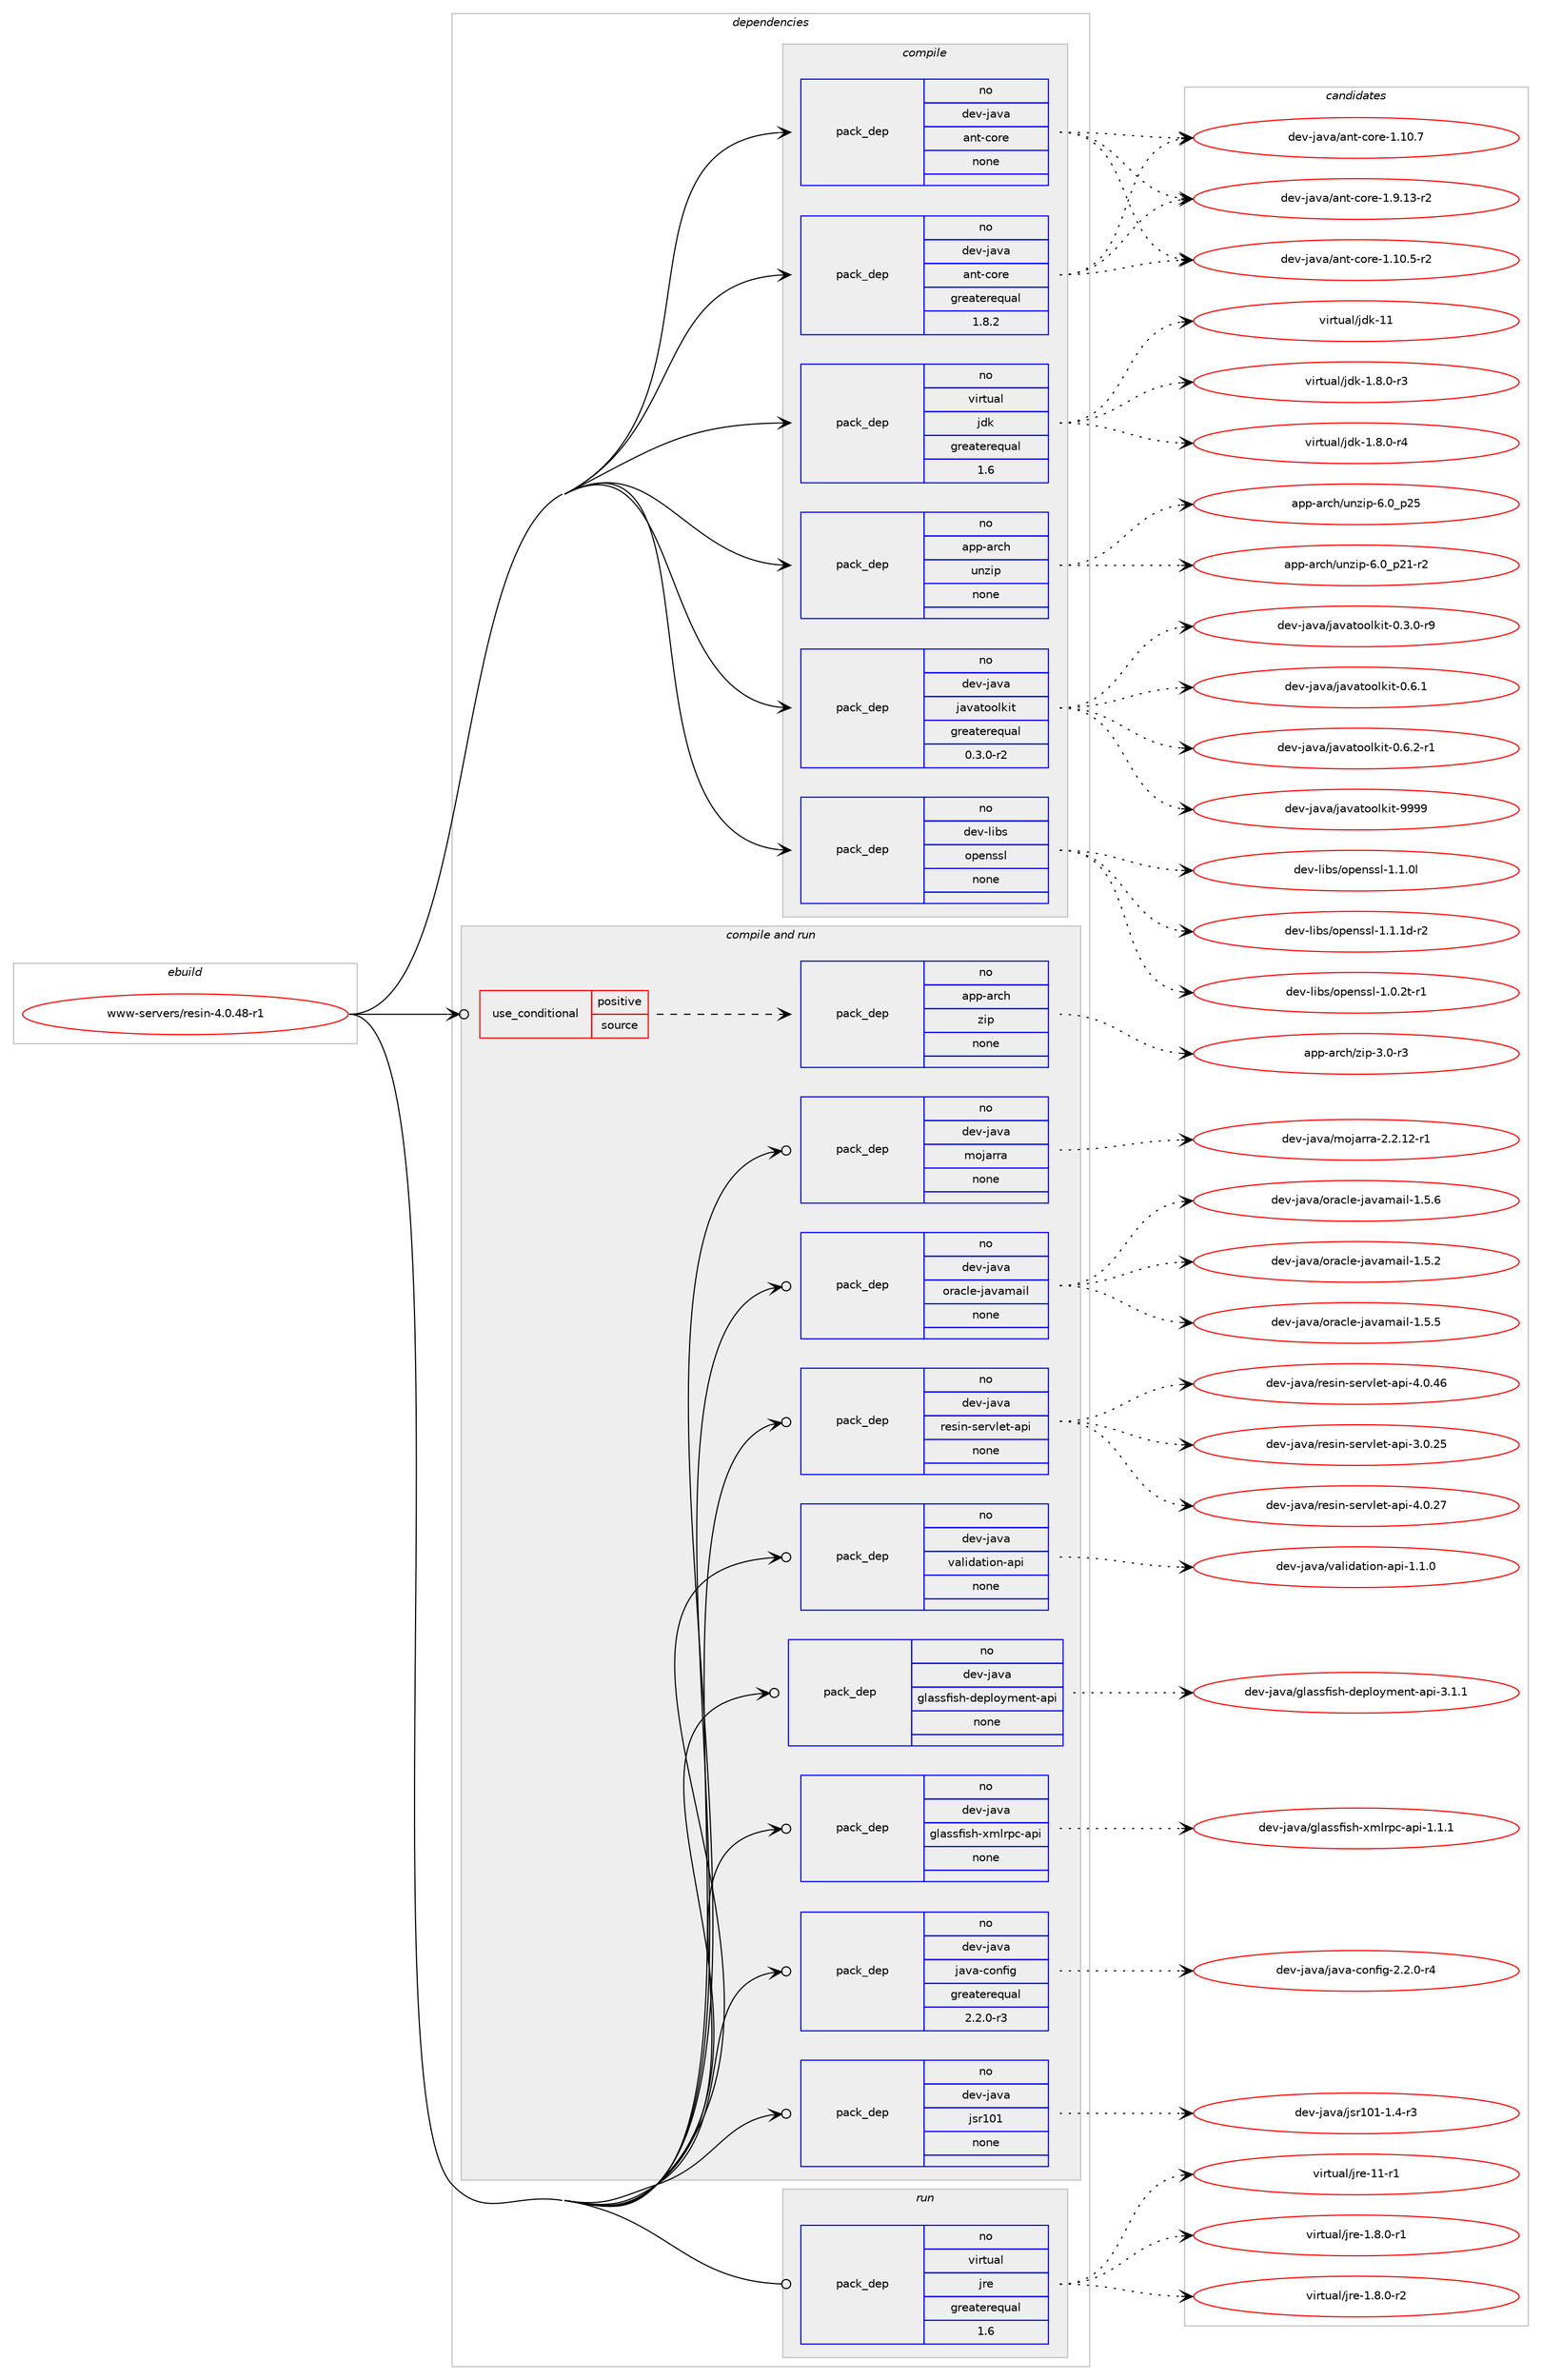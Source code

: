 digraph prolog {

# *************
# Graph options
# *************

newrank=true;
concentrate=true;
compound=true;
graph [rankdir=LR,fontname=Helvetica,fontsize=10,ranksep=1.5];#, ranksep=2.5, nodesep=0.2];
edge  [arrowhead=vee];
node  [fontname=Helvetica,fontsize=10];

# **********
# The ebuild
# **********

subgraph cluster_leftcol {
color=gray;
rank=same;
label=<<i>ebuild</i>>;
id [label="www-servers/resin-4.0.48-r1", color=red, width=4, href="../www-servers/resin-4.0.48-r1.svg"];
}

# ****************
# The dependencies
# ****************

subgraph cluster_midcol {
color=gray;
label=<<i>dependencies</i>>;
subgraph cluster_compile {
fillcolor="#eeeeee";
style=filled;
label=<<i>compile</i>>;
subgraph pack675997 {
dependency910841 [label=<<TABLE BORDER="0" CELLBORDER="1" CELLSPACING="0" CELLPADDING="4" WIDTH="220"><TR><TD ROWSPAN="6" CELLPADDING="30">pack_dep</TD></TR><TR><TD WIDTH="110">no</TD></TR><TR><TD>app-arch</TD></TR><TR><TD>unzip</TD></TR><TR><TD>none</TD></TR><TR><TD></TD></TR></TABLE>>, shape=none, color=blue];
}
id:e -> dependency910841:w [weight=20,style="solid",arrowhead="vee"];
subgraph pack675998 {
dependency910842 [label=<<TABLE BORDER="0" CELLBORDER="1" CELLSPACING="0" CELLPADDING="4" WIDTH="220"><TR><TD ROWSPAN="6" CELLPADDING="30">pack_dep</TD></TR><TR><TD WIDTH="110">no</TD></TR><TR><TD>dev-java</TD></TR><TR><TD>ant-core</TD></TR><TR><TD>greaterequal</TD></TR><TR><TD>1.8.2</TD></TR></TABLE>>, shape=none, color=blue];
}
id:e -> dependency910842:w [weight=20,style="solid",arrowhead="vee"];
subgraph pack675999 {
dependency910843 [label=<<TABLE BORDER="0" CELLBORDER="1" CELLSPACING="0" CELLPADDING="4" WIDTH="220"><TR><TD ROWSPAN="6" CELLPADDING="30">pack_dep</TD></TR><TR><TD WIDTH="110">no</TD></TR><TR><TD>dev-java</TD></TR><TR><TD>ant-core</TD></TR><TR><TD>none</TD></TR><TR><TD></TD></TR></TABLE>>, shape=none, color=blue];
}
id:e -> dependency910843:w [weight=20,style="solid",arrowhead="vee"];
subgraph pack676000 {
dependency910844 [label=<<TABLE BORDER="0" CELLBORDER="1" CELLSPACING="0" CELLPADDING="4" WIDTH="220"><TR><TD ROWSPAN="6" CELLPADDING="30">pack_dep</TD></TR><TR><TD WIDTH="110">no</TD></TR><TR><TD>dev-java</TD></TR><TR><TD>javatoolkit</TD></TR><TR><TD>greaterequal</TD></TR><TR><TD>0.3.0-r2</TD></TR></TABLE>>, shape=none, color=blue];
}
id:e -> dependency910844:w [weight=20,style="solid",arrowhead="vee"];
subgraph pack676001 {
dependency910845 [label=<<TABLE BORDER="0" CELLBORDER="1" CELLSPACING="0" CELLPADDING="4" WIDTH="220"><TR><TD ROWSPAN="6" CELLPADDING="30">pack_dep</TD></TR><TR><TD WIDTH="110">no</TD></TR><TR><TD>dev-libs</TD></TR><TR><TD>openssl</TD></TR><TR><TD>none</TD></TR><TR><TD></TD></TR></TABLE>>, shape=none, color=blue];
}
id:e -> dependency910845:w [weight=20,style="solid",arrowhead="vee"];
subgraph pack676002 {
dependency910846 [label=<<TABLE BORDER="0" CELLBORDER="1" CELLSPACING="0" CELLPADDING="4" WIDTH="220"><TR><TD ROWSPAN="6" CELLPADDING="30">pack_dep</TD></TR><TR><TD WIDTH="110">no</TD></TR><TR><TD>virtual</TD></TR><TR><TD>jdk</TD></TR><TR><TD>greaterequal</TD></TR><TR><TD>1.6</TD></TR></TABLE>>, shape=none, color=blue];
}
id:e -> dependency910846:w [weight=20,style="solid",arrowhead="vee"];
}
subgraph cluster_compileandrun {
fillcolor="#eeeeee";
style=filled;
label=<<i>compile and run</i>>;
subgraph cond218445 {
dependency910847 [label=<<TABLE BORDER="0" CELLBORDER="1" CELLSPACING="0" CELLPADDING="4"><TR><TD ROWSPAN="3" CELLPADDING="10">use_conditional</TD></TR><TR><TD>positive</TD></TR><TR><TD>source</TD></TR></TABLE>>, shape=none, color=red];
subgraph pack676003 {
dependency910848 [label=<<TABLE BORDER="0" CELLBORDER="1" CELLSPACING="0" CELLPADDING="4" WIDTH="220"><TR><TD ROWSPAN="6" CELLPADDING="30">pack_dep</TD></TR><TR><TD WIDTH="110">no</TD></TR><TR><TD>app-arch</TD></TR><TR><TD>zip</TD></TR><TR><TD>none</TD></TR><TR><TD></TD></TR></TABLE>>, shape=none, color=blue];
}
dependency910847:e -> dependency910848:w [weight=20,style="dashed",arrowhead="vee"];
}
id:e -> dependency910847:w [weight=20,style="solid",arrowhead="odotvee"];
subgraph pack676004 {
dependency910849 [label=<<TABLE BORDER="0" CELLBORDER="1" CELLSPACING="0" CELLPADDING="4" WIDTH="220"><TR><TD ROWSPAN="6" CELLPADDING="30">pack_dep</TD></TR><TR><TD WIDTH="110">no</TD></TR><TR><TD>dev-java</TD></TR><TR><TD>glassfish-deployment-api</TD></TR><TR><TD>none</TD></TR><TR><TD></TD></TR></TABLE>>, shape=none, color=blue];
}
id:e -> dependency910849:w [weight=20,style="solid",arrowhead="odotvee"];
subgraph pack676005 {
dependency910850 [label=<<TABLE BORDER="0" CELLBORDER="1" CELLSPACING="0" CELLPADDING="4" WIDTH="220"><TR><TD ROWSPAN="6" CELLPADDING="30">pack_dep</TD></TR><TR><TD WIDTH="110">no</TD></TR><TR><TD>dev-java</TD></TR><TR><TD>glassfish-xmlrpc-api</TD></TR><TR><TD>none</TD></TR><TR><TD></TD></TR></TABLE>>, shape=none, color=blue];
}
id:e -> dependency910850:w [weight=20,style="solid",arrowhead="odotvee"];
subgraph pack676006 {
dependency910851 [label=<<TABLE BORDER="0" CELLBORDER="1" CELLSPACING="0" CELLPADDING="4" WIDTH="220"><TR><TD ROWSPAN="6" CELLPADDING="30">pack_dep</TD></TR><TR><TD WIDTH="110">no</TD></TR><TR><TD>dev-java</TD></TR><TR><TD>java-config</TD></TR><TR><TD>greaterequal</TD></TR><TR><TD>2.2.0-r3</TD></TR></TABLE>>, shape=none, color=blue];
}
id:e -> dependency910851:w [weight=20,style="solid",arrowhead="odotvee"];
subgraph pack676007 {
dependency910852 [label=<<TABLE BORDER="0" CELLBORDER="1" CELLSPACING="0" CELLPADDING="4" WIDTH="220"><TR><TD ROWSPAN="6" CELLPADDING="30">pack_dep</TD></TR><TR><TD WIDTH="110">no</TD></TR><TR><TD>dev-java</TD></TR><TR><TD>jsr101</TD></TR><TR><TD>none</TD></TR><TR><TD></TD></TR></TABLE>>, shape=none, color=blue];
}
id:e -> dependency910852:w [weight=20,style="solid",arrowhead="odotvee"];
subgraph pack676008 {
dependency910853 [label=<<TABLE BORDER="0" CELLBORDER="1" CELLSPACING="0" CELLPADDING="4" WIDTH="220"><TR><TD ROWSPAN="6" CELLPADDING="30">pack_dep</TD></TR><TR><TD WIDTH="110">no</TD></TR><TR><TD>dev-java</TD></TR><TR><TD>mojarra</TD></TR><TR><TD>none</TD></TR><TR><TD></TD></TR></TABLE>>, shape=none, color=blue];
}
id:e -> dependency910853:w [weight=20,style="solid",arrowhead="odotvee"];
subgraph pack676009 {
dependency910854 [label=<<TABLE BORDER="0" CELLBORDER="1" CELLSPACING="0" CELLPADDING="4" WIDTH="220"><TR><TD ROWSPAN="6" CELLPADDING="30">pack_dep</TD></TR><TR><TD WIDTH="110">no</TD></TR><TR><TD>dev-java</TD></TR><TR><TD>oracle-javamail</TD></TR><TR><TD>none</TD></TR><TR><TD></TD></TR></TABLE>>, shape=none, color=blue];
}
id:e -> dependency910854:w [weight=20,style="solid",arrowhead="odotvee"];
subgraph pack676010 {
dependency910855 [label=<<TABLE BORDER="0" CELLBORDER="1" CELLSPACING="0" CELLPADDING="4" WIDTH="220"><TR><TD ROWSPAN="6" CELLPADDING="30">pack_dep</TD></TR><TR><TD WIDTH="110">no</TD></TR><TR><TD>dev-java</TD></TR><TR><TD>resin-servlet-api</TD></TR><TR><TD>none</TD></TR><TR><TD></TD></TR></TABLE>>, shape=none, color=blue];
}
id:e -> dependency910855:w [weight=20,style="solid",arrowhead="odotvee"];
subgraph pack676011 {
dependency910856 [label=<<TABLE BORDER="0" CELLBORDER="1" CELLSPACING="0" CELLPADDING="4" WIDTH="220"><TR><TD ROWSPAN="6" CELLPADDING="30">pack_dep</TD></TR><TR><TD WIDTH="110">no</TD></TR><TR><TD>dev-java</TD></TR><TR><TD>validation-api</TD></TR><TR><TD>none</TD></TR><TR><TD></TD></TR></TABLE>>, shape=none, color=blue];
}
id:e -> dependency910856:w [weight=20,style="solid",arrowhead="odotvee"];
}
subgraph cluster_run {
fillcolor="#eeeeee";
style=filled;
label=<<i>run</i>>;
subgraph pack676012 {
dependency910857 [label=<<TABLE BORDER="0" CELLBORDER="1" CELLSPACING="0" CELLPADDING="4" WIDTH="220"><TR><TD ROWSPAN="6" CELLPADDING="30">pack_dep</TD></TR><TR><TD WIDTH="110">no</TD></TR><TR><TD>virtual</TD></TR><TR><TD>jre</TD></TR><TR><TD>greaterequal</TD></TR><TR><TD>1.6</TD></TR></TABLE>>, shape=none, color=blue];
}
id:e -> dependency910857:w [weight=20,style="solid",arrowhead="odot"];
}
}

# **************
# The candidates
# **************

subgraph cluster_choices {
rank=same;
color=gray;
label=<<i>candidates</i>>;

subgraph choice675997 {
color=black;
nodesep=1;
choice9711211245971149910447117110122105112455446489511250494511450 [label="app-arch/unzip-6.0_p21-r2", color=red, width=4,href="../app-arch/unzip-6.0_p21-r2.svg"];
choice971121124597114991044711711012210511245544648951125053 [label="app-arch/unzip-6.0_p25", color=red, width=4,href="../app-arch/unzip-6.0_p25.svg"];
dependency910841:e -> choice9711211245971149910447117110122105112455446489511250494511450:w [style=dotted,weight="100"];
dependency910841:e -> choice971121124597114991044711711012210511245544648951125053:w [style=dotted,weight="100"];
}
subgraph choice675998 {
color=black;
nodesep=1;
choice10010111845106971189747971101164599111114101454946494846534511450 [label="dev-java/ant-core-1.10.5-r2", color=red, width=4,href="../dev-java/ant-core-1.10.5-r2.svg"];
choice1001011184510697118974797110116459911111410145494649484655 [label="dev-java/ant-core-1.10.7", color=red, width=4,href="../dev-java/ant-core-1.10.7.svg"];
choice10010111845106971189747971101164599111114101454946574649514511450 [label="dev-java/ant-core-1.9.13-r2", color=red, width=4,href="../dev-java/ant-core-1.9.13-r2.svg"];
dependency910842:e -> choice10010111845106971189747971101164599111114101454946494846534511450:w [style=dotted,weight="100"];
dependency910842:e -> choice1001011184510697118974797110116459911111410145494649484655:w [style=dotted,weight="100"];
dependency910842:e -> choice10010111845106971189747971101164599111114101454946574649514511450:w [style=dotted,weight="100"];
}
subgraph choice675999 {
color=black;
nodesep=1;
choice10010111845106971189747971101164599111114101454946494846534511450 [label="dev-java/ant-core-1.10.5-r2", color=red, width=4,href="../dev-java/ant-core-1.10.5-r2.svg"];
choice1001011184510697118974797110116459911111410145494649484655 [label="dev-java/ant-core-1.10.7", color=red, width=4,href="../dev-java/ant-core-1.10.7.svg"];
choice10010111845106971189747971101164599111114101454946574649514511450 [label="dev-java/ant-core-1.9.13-r2", color=red, width=4,href="../dev-java/ant-core-1.9.13-r2.svg"];
dependency910843:e -> choice10010111845106971189747971101164599111114101454946494846534511450:w [style=dotted,weight="100"];
dependency910843:e -> choice1001011184510697118974797110116459911111410145494649484655:w [style=dotted,weight="100"];
dependency910843:e -> choice10010111845106971189747971101164599111114101454946574649514511450:w [style=dotted,weight="100"];
}
subgraph choice676000 {
color=black;
nodesep=1;
choice1001011184510697118974710697118971161111111081071051164548465146484511457 [label="dev-java/javatoolkit-0.3.0-r9", color=red, width=4,href="../dev-java/javatoolkit-0.3.0-r9.svg"];
choice100101118451069711897471069711897116111111108107105116454846544649 [label="dev-java/javatoolkit-0.6.1", color=red, width=4,href="../dev-java/javatoolkit-0.6.1.svg"];
choice1001011184510697118974710697118971161111111081071051164548465446504511449 [label="dev-java/javatoolkit-0.6.2-r1", color=red, width=4,href="../dev-java/javatoolkit-0.6.2-r1.svg"];
choice1001011184510697118974710697118971161111111081071051164557575757 [label="dev-java/javatoolkit-9999", color=red, width=4,href="../dev-java/javatoolkit-9999.svg"];
dependency910844:e -> choice1001011184510697118974710697118971161111111081071051164548465146484511457:w [style=dotted,weight="100"];
dependency910844:e -> choice100101118451069711897471069711897116111111108107105116454846544649:w [style=dotted,weight="100"];
dependency910844:e -> choice1001011184510697118974710697118971161111111081071051164548465446504511449:w [style=dotted,weight="100"];
dependency910844:e -> choice1001011184510697118974710697118971161111111081071051164557575757:w [style=dotted,weight="100"];
}
subgraph choice676001 {
color=black;
nodesep=1;
choice1001011184510810598115471111121011101151151084549464846501164511449 [label="dev-libs/openssl-1.0.2t-r1", color=red, width=4,href="../dev-libs/openssl-1.0.2t-r1.svg"];
choice100101118451081059811547111112101110115115108454946494648108 [label="dev-libs/openssl-1.1.0l", color=red, width=4,href="../dev-libs/openssl-1.1.0l.svg"];
choice1001011184510810598115471111121011101151151084549464946491004511450 [label="dev-libs/openssl-1.1.1d-r2", color=red, width=4,href="../dev-libs/openssl-1.1.1d-r2.svg"];
dependency910845:e -> choice1001011184510810598115471111121011101151151084549464846501164511449:w [style=dotted,weight="100"];
dependency910845:e -> choice100101118451081059811547111112101110115115108454946494648108:w [style=dotted,weight="100"];
dependency910845:e -> choice1001011184510810598115471111121011101151151084549464946491004511450:w [style=dotted,weight="100"];
}
subgraph choice676002 {
color=black;
nodesep=1;
choice11810511411611797108471061001074549465646484511451 [label="virtual/jdk-1.8.0-r3", color=red, width=4,href="../virtual/jdk-1.8.0-r3.svg"];
choice11810511411611797108471061001074549465646484511452 [label="virtual/jdk-1.8.0-r4", color=red, width=4,href="../virtual/jdk-1.8.0-r4.svg"];
choice1181051141161179710847106100107454949 [label="virtual/jdk-11", color=red, width=4,href="../virtual/jdk-11.svg"];
dependency910846:e -> choice11810511411611797108471061001074549465646484511451:w [style=dotted,weight="100"];
dependency910846:e -> choice11810511411611797108471061001074549465646484511452:w [style=dotted,weight="100"];
dependency910846:e -> choice1181051141161179710847106100107454949:w [style=dotted,weight="100"];
}
subgraph choice676003 {
color=black;
nodesep=1;
choice9711211245971149910447122105112455146484511451 [label="app-arch/zip-3.0-r3", color=red, width=4,href="../app-arch/zip-3.0-r3.svg"];
dependency910848:e -> choice9711211245971149910447122105112455146484511451:w [style=dotted,weight="100"];
}
subgraph choice676004 {
color=black;
nodesep=1;
choice1001011184510697118974710310897115115102105115104451001011121081111211091011101164597112105455146494649 [label="dev-java/glassfish-deployment-api-3.1.1", color=red, width=4,href="../dev-java/glassfish-deployment-api-3.1.1.svg"];
dependency910849:e -> choice1001011184510697118974710310897115115102105115104451001011121081111211091011101164597112105455146494649:w [style=dotted,weight="100"];
}
subgraph choice676005 {
color=black;
nodesep=1;
choice100101118451069711897471031089711511510210511510445120109108114112994597112105454946494649 [label="dev-java/glassfish-xmlrpc-api-1.1.1", color=red, width=4,href="../dev-java/glassfish-xmlrpc-api-1.1.1.svg"];
dependency910850:e -> choice100101118451069711897471031089711511510210511510445120109108114112994597112105454946494649:w [style=dotted,weight="100"];
}
subgraph choice676006 {
color=black;
nodesep=1;
choice10010111845106971189747106971189745991111101021051034550465046484511452 [label="dev-java/java-config-2.2.0-r4", color=red, width=4,href="../dev-java/java-config-2.2.0-r4.svg"];
dependency910851:e -> choice10010111845106971189747106971189745991111101021051034550465046484511452:w [style=dotted,weight="100"];
}
subgraph choice676007 {
color=black;
nodesep=1;
choice10010111845106971189747106115114494849454946524511451 [label="dev-java/jsr101-1.4-r3", color=red, width=4,href="../dev-java/jsr101-1.4-r3.svg"];
dependency910852:e -> choice10010111845106971189747106115114494849454946524511451:w [style=dotted,weight="100"];
}
subgraph choice676008 {
color=black;
nodesep=1;
choice100101118451069711897471091111069711411497455046504649504511449 [label="dev-java/mojarra-2.2.12-r1", color=red, width=4,href="../dev-java/mojarra-2.2.12-r1.svg"];
dependency910853:e -> choice100101118451069711897471091111069711411497455046504649504511449:w [style=dotted,weight="100"];
}
subgraph choice676009 {
color=black;
nodesep=1;
choice10010111845106971189747111114979910810145106971189710997105108454946534650 [label="dev-java/oracle-javamail-1.5.2", color=red, width=4,href="../dev-java/oracle-javamail-1.5.2.svg"];
choice10010111845106971189747111114979910810145106971189710997105108454946534653 [label="dev-java/oracle-javamail-1.5.5", color=red, width=4,href="../dev-java/oracle-javamail-1.5.5.svg"];
choice10010111845106971189747111114979910810145106971189710997105108454946534654 [label="dev-java/oracle-javamail-1.5.6", color=red, width=4,href="../dev-java/oracle-javamail-1.5.6.svg"];
dependency910854:e -> choice10010111845106971189747111114979910810145106971189710997105108454946534650:w [style=dotted,weight="100"];
dependency910854:e -> choice10010111845106971189747111114979910810145106971189710997105108454946534653:w [style=dotted,weight="100"];
dependency910854:e -> choice10010111845106971189747111114979910810145106971189710997105108454946534654:w [style=dotted,weight="100"];
}
subgraph choice676010 {
color=black;
nodesep=1;
choice1001011184510697118974711410111510511045115101114118108101116459711210545514648465053 [label="dev-java/resin-servlet-api-3.0.25", color=red, width=4,href="../dev-java/resin-servlet-api-3.0.25.svg"];
choice1001011184510697118974711410111510511045115101114118108101116459711210545524648465055 [label="dev-java/resin-servlet-api-4.0.27", color=red, width=4,href="../dev-java/resin-servlet-api-4.0.27.svg"];
choice1001011184510697118974711410111510511045115101114118108101116459711210545524648465254 [label="dev-java/resin-servlet-api-4.0.46", color=red, width=4,href="../dev-java/resin-servlet-api-4.0.46.svg"];
dependency910855:e -> choice1001011184510697118974711410111510511045115101114118108101116459711210545514648465053:w [style=dotted,weight="100"];
dependency910855:e -> choice1001011184510697118974711410111510511045115101114118108101116459711210545524648465055:w [style=dotted,weight="100"];
dependency910855:e -> choice1001011184510697118974711410111510511045115101114118108101116459711210545524648465254:w [style=dotted,weight="100"];
}
subgraph choice676011 {
color=black;
nodesep=1;
choice1001011184510697118974711897108105100971161051111104597112105454946494648 [label="dev-java/validation-api-1.1.0", color=red, width=4,href="../dev-java/validation-api-1.1.0.svg"];
dependency910856:e -> choice1001011184510697118974711897108105100971161051111104597112105454946494648:w [style=dotted,weight="100"];
}
subgraph choice676012 {
color=black;
nodesep=1;
choice11810511411611797108471061141014549465646484511449 [label="virtual/jre-1.8.0-r1", color=red, width=4,href="../virtual/jre-1.8.0-r1.svg"];
choice11810511411611797108471061141014549465646484511450 [label="virtual/jre-1.8.0-r2", color=red, width=4,href="../virtual/jre-1.8.0-r2.svg"];
choice11810511411611797108471061141014549494511449 [label="virtual/jre-11-r1", color=red, width=4,href="../virtual/jre-11-r1.svg"];
dependency910857:e -> choice11810511411611797108471061141014549465646484511449:w [style=dotted,weight="100"];
dependency910857:e -> choice11810511411611797108471061141014549465646484511450:w [style=dotted,weight="100"];
dependency910857:e -> choice11810511411611797108471061141014549494511449:w [style=dotted,weight="100"];
}
}

}
